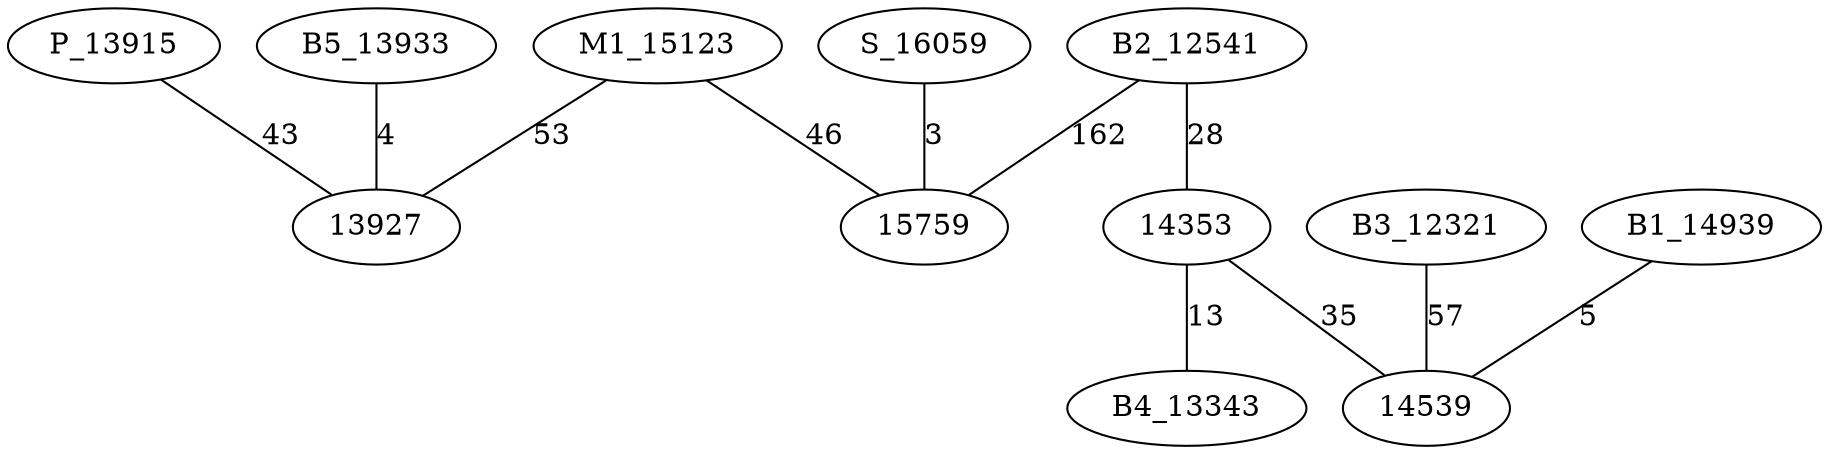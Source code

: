 graph chemin {

	P_13915 -- 13927 [label=43]
	B1_14939 -- 14539 [label=5]
	B2_12541 -- 15759 [label=162]
	B2_12541 -- 14353 [label=28]
	B3_12321 -- 14539 [label=57]
	M1_15123 -- 15759 [label=46]
	M1_15123 -- 13927 [label=53]
	14353 -- B4_13343 [label=13]
	14353 -- 14539 [label=35]
	B5_13933 -- 13927 [label=4]
	S_16059 -- 15759 [label=3]

}
